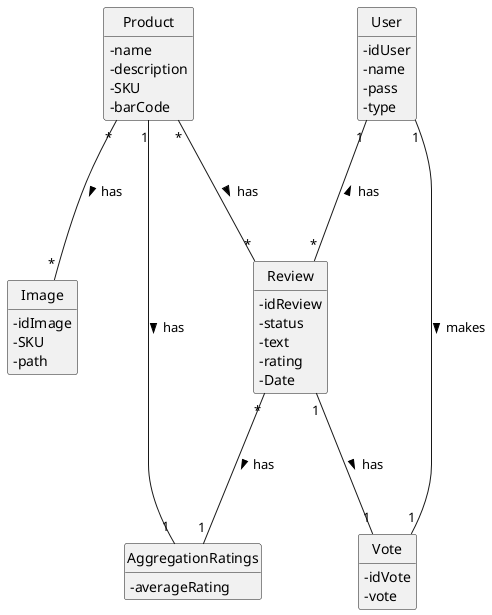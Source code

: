 @startuml
'https://plantuml.com/class-diagram
skinparam classAttributeIconSize 0
hide circle
hide methods

class Image {
    - idImage
    - SKU
    - path
}

class Product {
    - name
    - description
    - SKU
    - barCode
}

class AggregationRatings{
     - averageRating
}

class User {
    - idUser
    - name
    - pass
    - type
}

class Review {
    - idReview
    - status
    - text
    - rating
    - Date
}

class Vote {
    - idVote
    - vote
}

User "1" --- "*" Review:  has <
Product "*" --- "*" Review:  has >
Product "1" --- "1" AggregationRatings: has >
Review "*" --- "1" AggregationRatings: has >
Review "1" --- "1" Vote: has >
User "1" --- "1" Vote: makes >
Product "*" --- "*" Image: has >



@enduml
